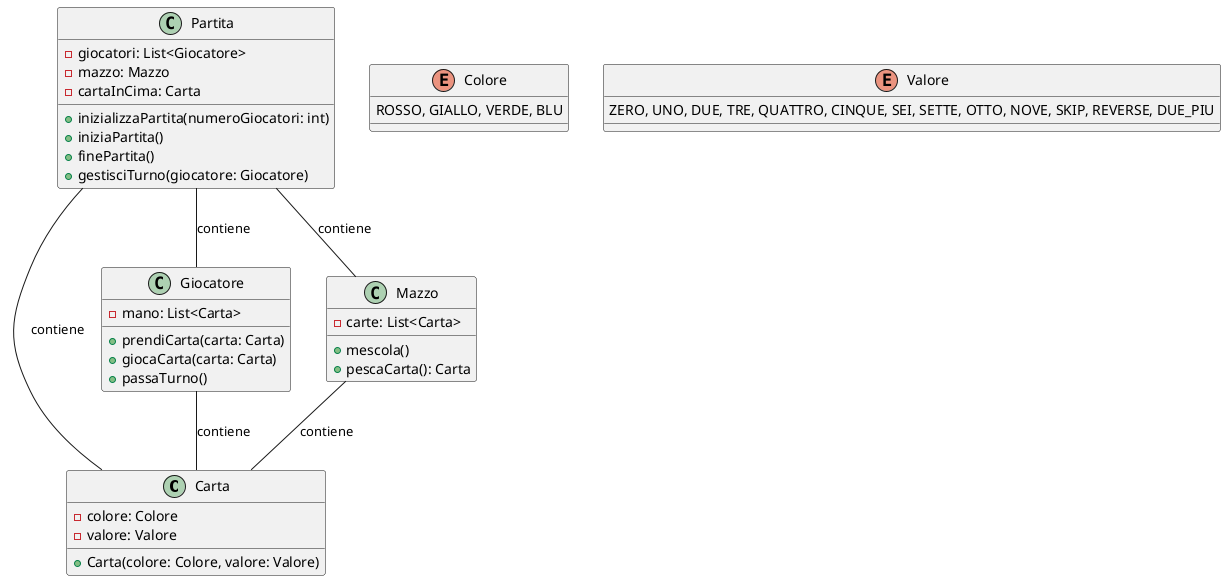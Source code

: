 @startuml CLASS_DIAGRAM

class Carta {
    -colore: Colore
    -valore: Valore
    +Carta(colore: Colore, valore: Valore)
}

class Giocatore {
    -mano: List<Carta>
    +prendiCarta(carta: Carta)
    +giocaCarta(carta: Carta)
    +passaTurno()
}

class Mazzo {
    -carte: List<Carta>
    +mescola()
    +pescaCarta(): Carta
}

enum Colore {
    ROSSO, GIALLO, VERDE, BLU
}

enum Valore {
    ZERO, UNO, DUE, TRE, QUATTRO, CINQUE, SEI, SETTE, OTTO, NOVE, SKIP, REVERSE, DUE_PIU
}

class Partita {
    -giocatori: List<Giocatore>
    -mazzo: Mazzo
    -cartaInCima: Carta
    +inizializzaPartita(numeroGiocatori: int)
    +iniziaPartita()
    +finePartita()
    +gestisciTurno(giocatore: Giocatore)
}

Giocatore -- Carta : contiene
Mazzo -- Carta : contiene
Partita -- Giocatore : contiene
Partita -- Mazzo : contiene
Partita -- Carta : contiene

@enduml